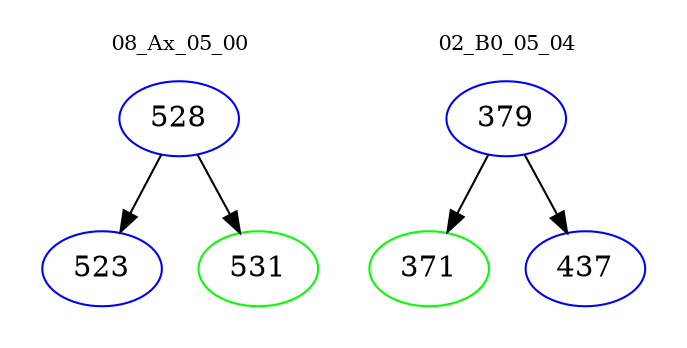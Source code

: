 digraph{
subgraph cluster_0 {
color = white
label = "08_Ax_05_00";
fontsize=10;
T0_528 [label="528", color="blue"]
T0_528 -> T0_523 [color="black"]
T0_523 [label="523", color="blue"]
T0_528 -> T0_531 [color="black"]
T0_531 [label="531", color="green"]
}
subgraph cluster_1 {
color = white
label = "02_B0_05_04";
fontsize=10;
T1_379 [label="379", color="blue"]
T1_379 -> T1_371 [color="black"]
T1_371 [label="371", color="green"]
T1_379 -> T1_437 [color="black"]
T1_437 [label="437", color="blue"]
}
}
